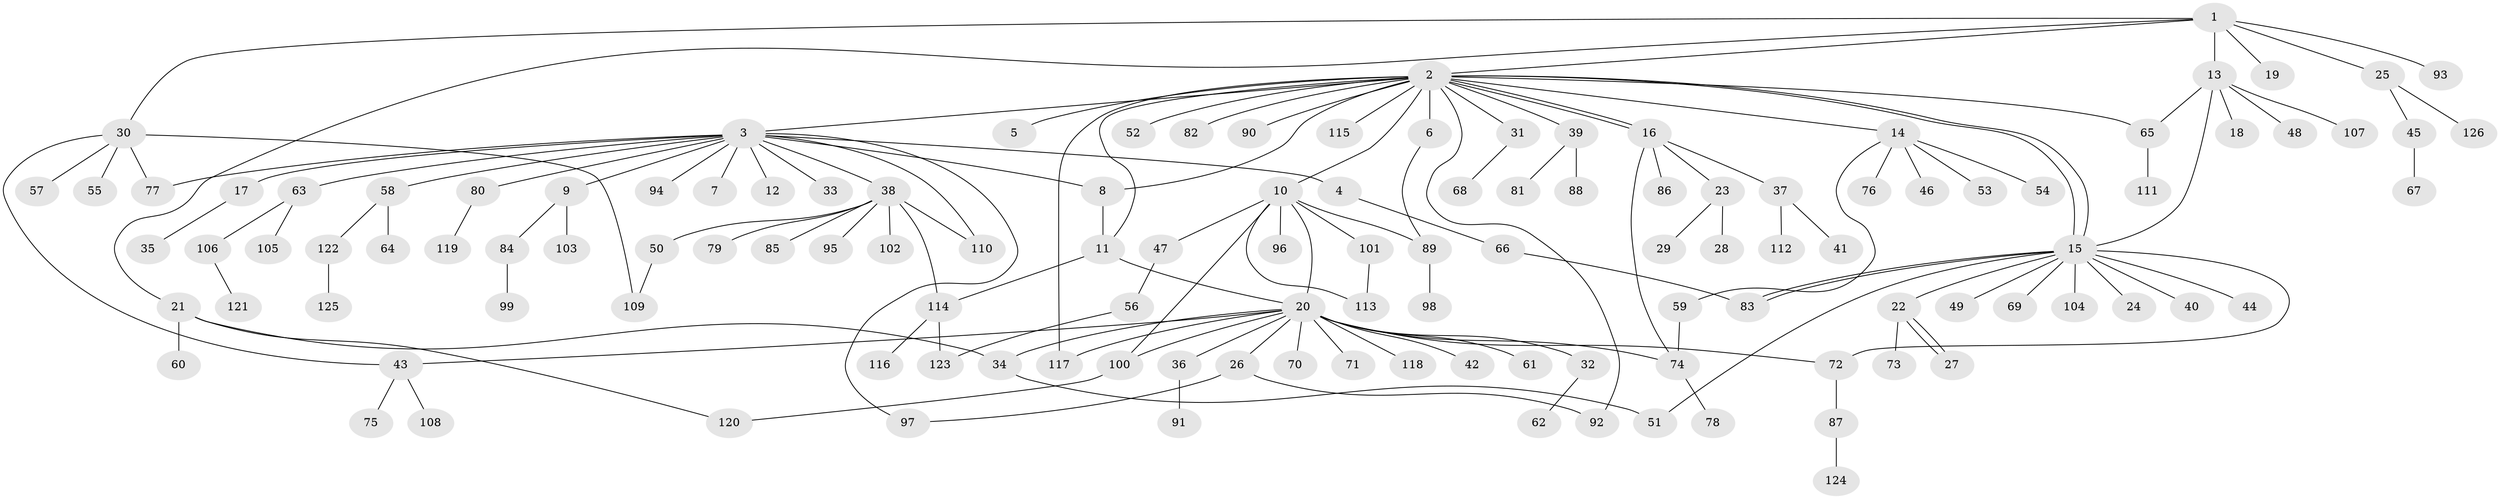 // Generated by graph-tools (version 1.1) at 2025/49/03/09/25 03:49:54]
// undirected, 126 vertices, 153 edges
graph export_dot {
graph [start="1"]
  node [color=gray90,style=filled];
  1;
  2;
  3;
  4;
  5;
  6;
  7;
  8;
  9;
  10;
  11;
  12;
  13;
  14;
  15;
  16;
  17;
  18;
  19;
  20;
  21;
  22;
  23;
  24;
  25;
  26;
  27;
  28;
  29;
  30;
  31;
  32;
  33;
  34;
  35;
  36;
  37;
  38;
  39;
  40;
  41;
  42;
  43;
  44;
  45;
  46;
  47;
  48;
  49;
  50;
  51;
  52;
  53;
  54;
  55;
  56;
  57;
  58;
  59;
  60;
  61;
  62;
  63;
  64;
  65;
  66;
  67;
  68;
  69;
  70;
  71;
  72;
  73;
  74;
  75;
  76;
  77;
  78;
  79;
  80;
  81;
  82;
  83;
  84;
  85;
  86;
  87;
  88;
  89;
  90;
  91;
  92;
  93;
  94;
  95;
  96;
  97;
  98;
  99;
  100;
  101;
  102;
  103;
  104;
  105;
  106;
  107;
  108;
  109;
  110;
  111;
  112;
  113;
  114;
  115;
  116;
  117;
  118;
  119;
  120;
  121;
  122;
  123;
  124;
  125;
  126;
  1 -- 2;
  1 -- 13;
  1 -- 19;
  1 -- 21;
  1 -- 25;
  1 -- 30;
  1 -- 93;
  2 -- 3;
  2 -- 5;
  2 -- 6;
  2 -- 8;
  2 -- 10;
  2 -- 11;
  2 -- 14;
  2 -- 15;
  2 -- 15;
  2 -- 16;
  2 -- 16;
  2 -- 31;
  2 -- 39;
  2 -- 52;
  2 -- 65;
  2 -- 82;
  2 -- 90;
  2 -- 92;
  2 -- 115;
  2 -- 117;
  3 -- 4;
  3 -- 7;
  3 -- 8;
  3 -- 9;
  3 -- 12;
  3 -- 17;
  3 -- 33;
  3 -- 38;
  3 -- 58;
  3 -- 63;
  3 -- 77;
  3 -- 80;
  3 -- 94;
  3 -- 97;
  3 -- 110;
  4 -- 66;
  6 -- 89;
  8 -- 11;
  9 -- 84;
  9 -- 103;
  10 -- 20;
  10 -- 47;
  10 -- 89;
  10 -- 96;
  10 -- 100;
  10 -- 101;
  10 -- 113;
  11 -- 20;
  11 -- 114;
  13 -- 15;
  13 -- 18;
  13 -- 48;
  13 -- 65;
  13 -- 107;
  14 -- 46;
  14 -- 53;
  14 -- 54;
  14 -- 59;
  14 -- 76;
  15 -- 22;
  15 -- 24;
  15 -- 40;
  15 -- 44;
  15 -- 49;
  15 -- 51;
  15 -- 69;
  15 -- 72;
  15 -- 83;
  15 -- 83;
  15 -- 104;
  16 -- 23;
  16 -- 37;
  16 -- 74;
  16 -- 86;
  17 -- 35;
  20 -- 26;
  20 -- 32;
  20 -- 34;
  20 -- 36;
  20 -- 42;
  20 -- 43;
  20 -- 61;
  20 -- 70;
  20 -- 71;
  20 -- 72;
  20 -- 74;
  20 -- 100;
  20 -- 117;
  20 -- 118;
  21 -- 34;
  21 -- 60;
  21 -- 120;
  22 -- 27;
  22 -- 27;
  22 -- 73;
  23 -- 28;
  23 -- 29;
  25 -- 45;
  25 -- 126;
  26 -- 92;
  26 -- 97;
  30 -- 43;
  30 -- 55;
  30 -- 57;
  30 -- 77;
  30 -- 109;
  31 -- 68;
  32 -- 62;
  34 -- 51;
  36 -- 91;
  37 -- 41;
  37 -- 112;
  38 -- 50;
  38 -- 79;
  38 -- 85;
  38 -- 95;
  38 -- 102;
  38 -- 110;
  38 -- 114;
  39 -- 81;
  39 -- 88;
  43 -- 75;
  43 -- 108;
  45 -- 67;
  47 -- 56;
  50 -- 109;
  56 -- 123;
  58 -- 64;
  58 -- 122;
  59 -- 74;
  63 -- 105;
  63 -- 106;
  65 -- 111;
  66 -- 83;
  72 -- 87;
  74 -- 78;
  80 -- 119;
  84 -- 99;
  87 -- 124;
  89 -- 98;
  100 -- 120;
  101 -- 113;
  106 -- 121;
  114 -- 116;
  114 -- 123;
  122 -- 125;
}
